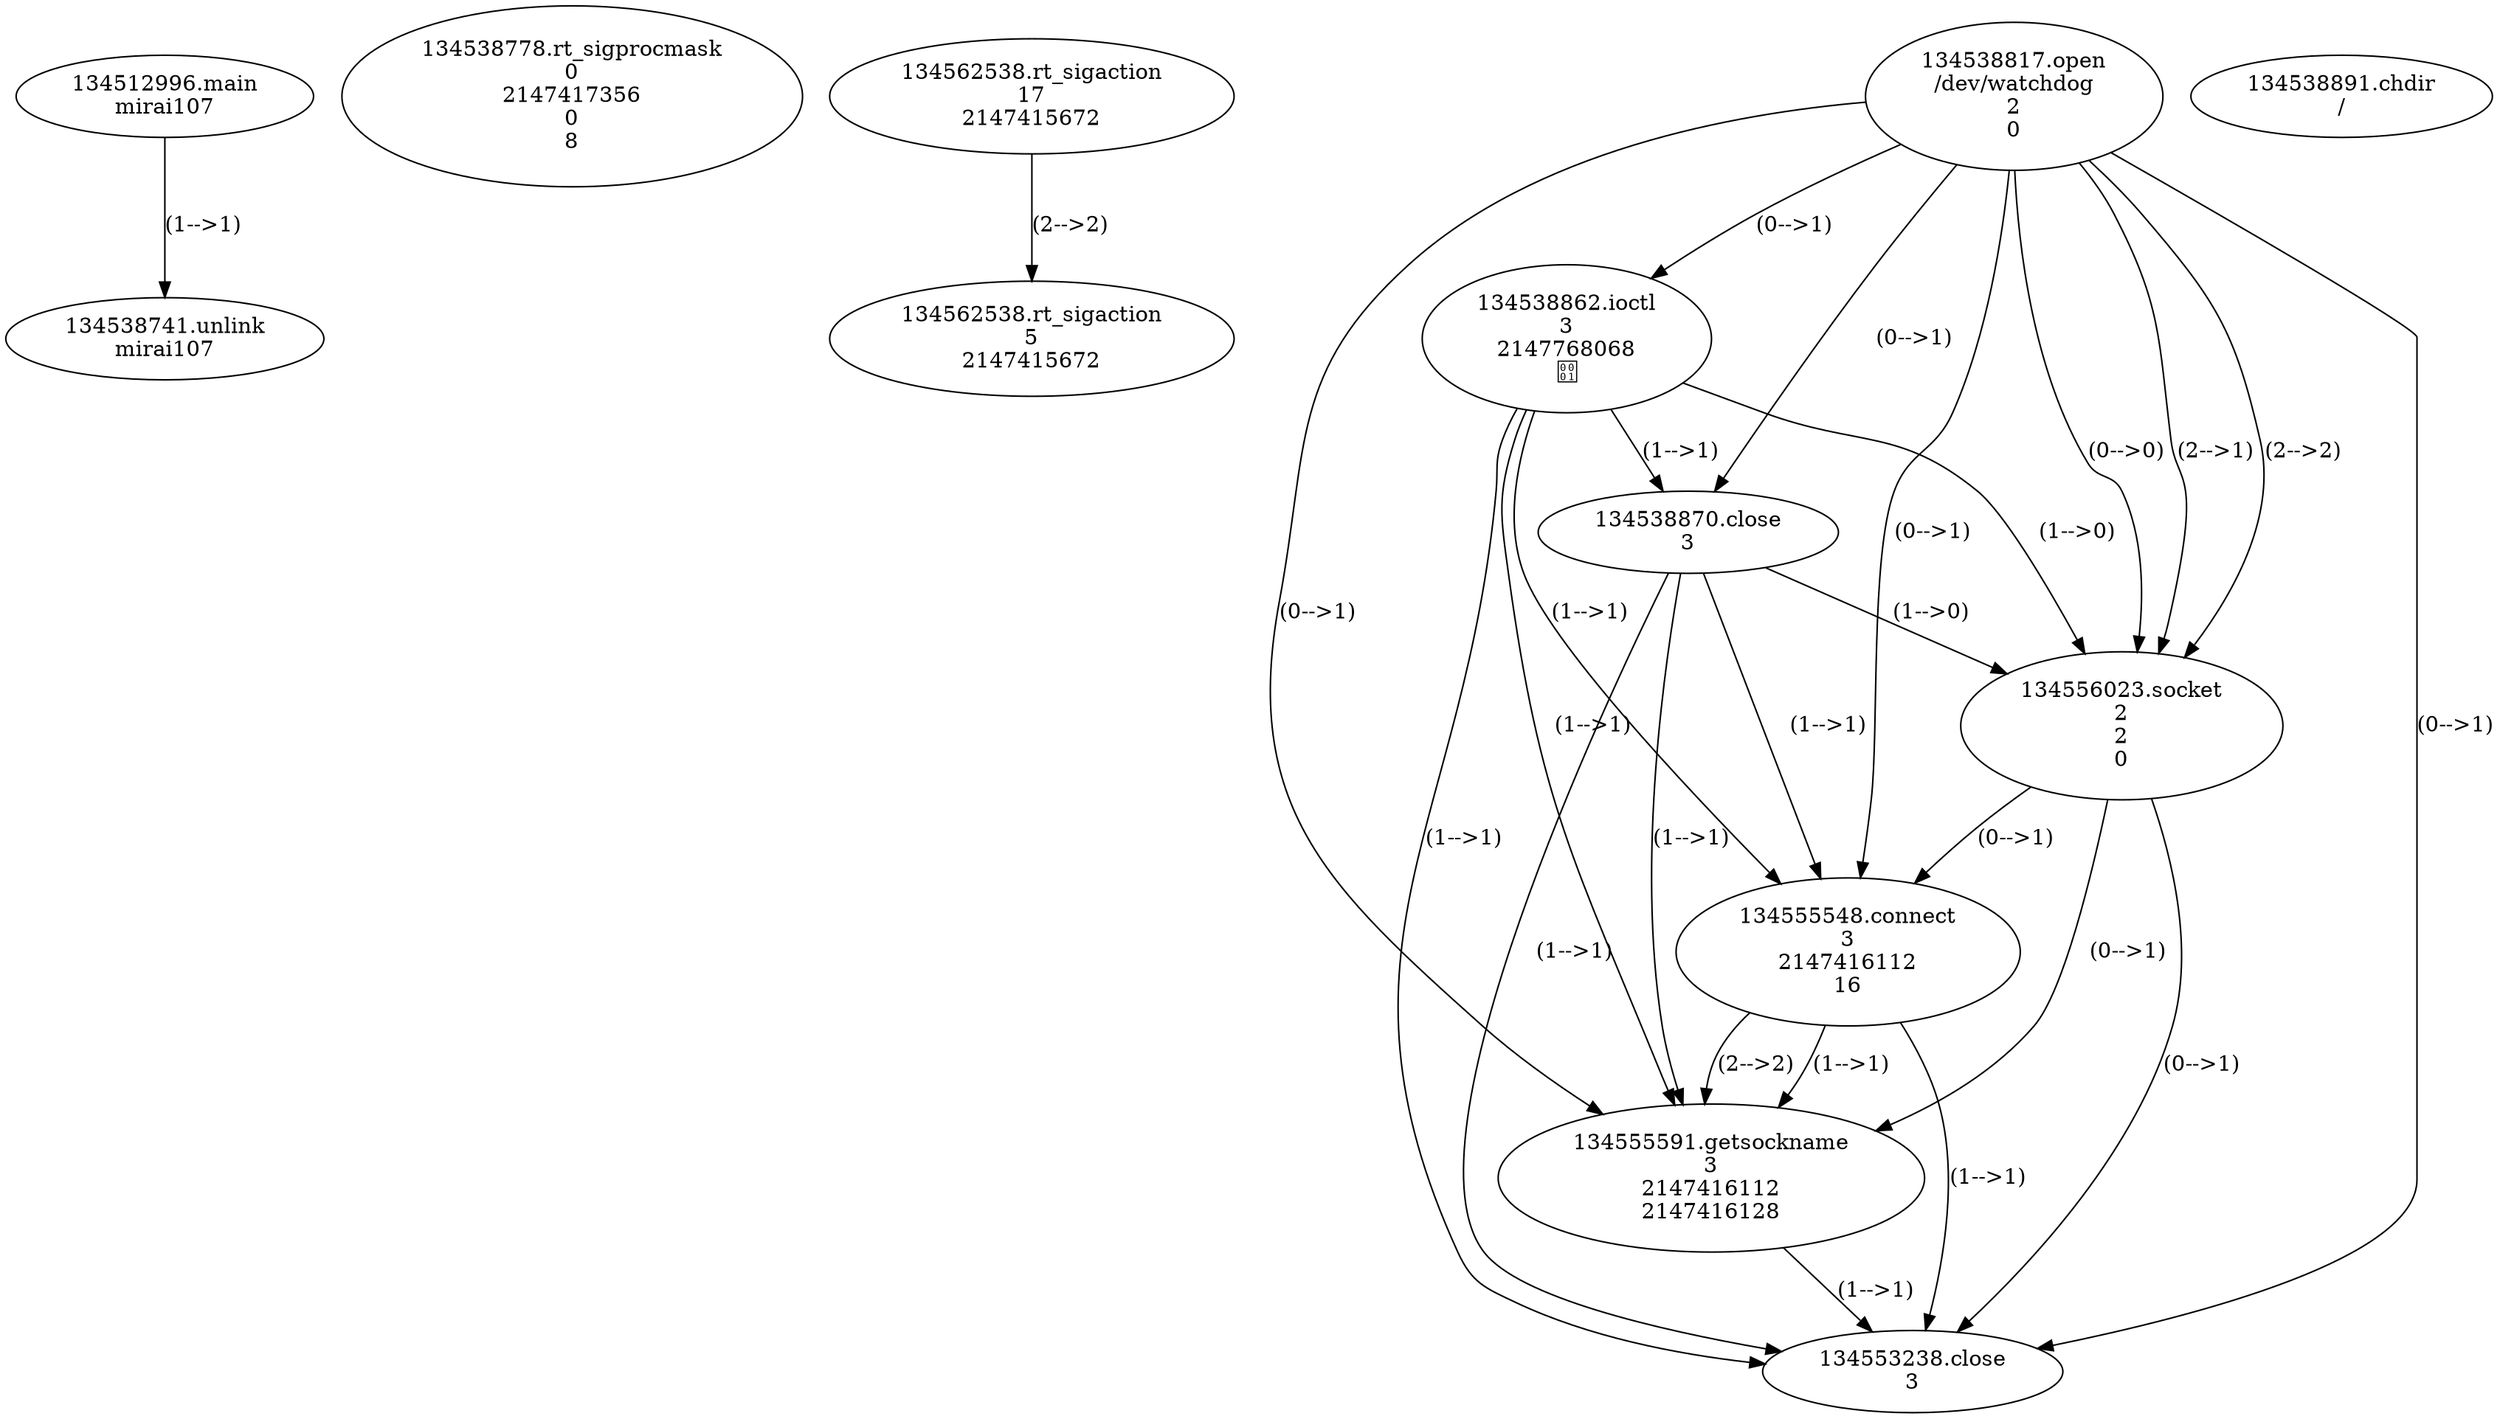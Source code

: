 // Global SCDG with merge call
digraph {
	0 [label="134512996.main
mirai107"]
	1 [label="134538741.unlink
mirai107"]
	0 -> 1 [label="(1-->1)"]
	2 [label="134538778.rt_sigprocmask
0
2147417356
0
8"]
	3 [label="134562538.rt_sigaction
17
2147415672"]
	4 [label="134562538.rt_sigaction
5
2147415672"]
	3 -> 4 [label="(2-->2)"]
	5 [label="134538817.open
/dev/watchdog
2
0"]
	6 [label="134538862.ioctl
3
2147768068
"]
	5 -> 6 [label="(0-->1)"]
	7 [label="134538870.close
3"]
	5 -> 7 [label="(0-->1)"]
	6 -> 7 [label="(1-->1)"]
	8 [label="134538891.chdir
/"]
	9 [label="134556023.socket
2
2
0"]
	5 -> 9 [label="(2-->1)"]
	5 -> 9 [label="(2-->2)"]
	5 -> 9 [label="(0-->0)"]
	6 -> 9 [label="(1-->0)"]
	7 -> 9 [label="(1-->0)"]
	10 [label="134555548.connect
3
2147416112
16"]
	5 -> 10 [label="(0-->1)"]
	6 -> 10 [label="(1-->1)"]
	7 -> 10 [label="(1-->1)"]
	9 -> 10 [label="(0-->1)"]
	11 [label="134555591.getsockname
3
2147416112
2147416128"]
	5 -> 11 [label="(0-->1)"]
	6 -> 11 [label="(1-->1)"]
	7 -> 11 [label="(1-->1)"]
	9 -> 11 [label="(0-->1)"]
	10 -> 11 [label="(1-->1)"]
	10 -> 11 [label="(2-->2)"]
	12 [label="134553238.close
3"]
	5 -> 12 [label="(0-->1)"]
	6 -> 12 [label="(1-->1)"]
	7 -> 12 [label="(1-->1)"]
	9 -> 12 [label="(0-->1)"]
	10 -> 12 [label="(1-->1)"]
	11 -> 12 [label="(1-->1)"]
}
